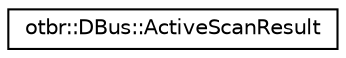 digraph "Graphical Class Hierarchy"
{
  edge [fontname="Helvetica",fontsize="10",labelfontname="Helvetica",labelfontsize="10"];
  node [fontname="Helvetica",fontsize="10",shape=record];
  rankdir="LR";
  Node0 [label="otbr::DBus::ActiveScanResult",height=0.2,width=0.4,color="black", fillcolor="white", style="filled",URL="$d2/da8/structotbr_1_1DBus_1_1ActiveScanResult.html"];
}
